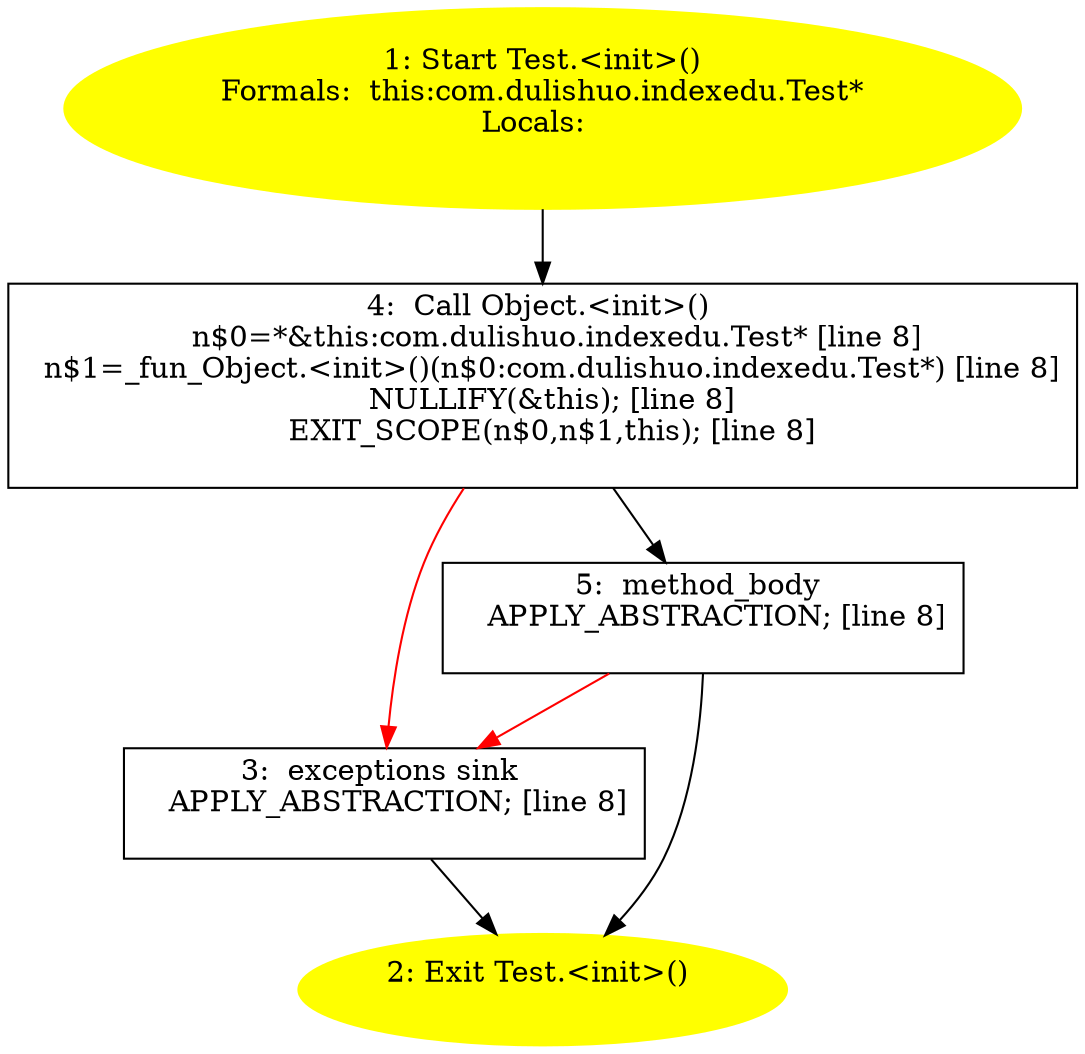 /* @generated */
digraph cfg {
"com.dulishuo.indexedu.Test.<init>().a7cf2deba55073a6c0a24577d7cbef96_1" [label="1: Start Test.<init>()\nFormals:  this:com.dulishuo.indexedu.Test*\nLocals:  \n  " color=yellow style=filled]
	

	 "com.dulishuo.indexedu.Test.<init>().a7cf2deba55073a6c0a24577d7cbef96_1" -> "com.dulishuo.indexedu.Test.<init>().a7cf2deba55073a6c0a24577d7cbef96_4" ;
"com.dulishuo.indexedu.Test.<init>().a7cf2deba55073a6c0a24577d7cbef96_2" [label="2: Exit Test.<init>() \n  " color=yellow style=filled]
	

"com.dulishuo.indexedu.Test.<init>().a7cf2deba55073a6c0a24577d7cbef96_3" [label="3:  exceptions sink \n   APPLY_ABSTRACTION; [line 8]\n " shape="box"]
	

	 "com.dulishuo.indexedu.Test.<init>().a7cf2deba55073a6c0a24577d7cbef96_3" -> "com.dulishuo.indexedu.Test.<init>().a7cf2deba55073a6c0a24577d7cbef96_2" ;
"com.dulishuo.indexedu.Test.<init>().a7cf2deba55073a6c0a24577d7cbef96_4" [label="4:  Call Object.<init>() \n   n$0=*&this:com.dulishuo.indexedu.Test* [line 8]\n  n$1=_fun_Object.<init>()(n$0:com.dulishuo.indexedu.Test*) [line 8]\n  NULLIFY(&this); [line 8]\n  EXIT_SCOPE(n$0,n$1,this); [line 8]\n " shape="box"]
	

	 "com.dulishuo.indexedu.Test.<init>().a7cf2deba55073a6c0a24577d7cbef96_4" -> "com.dulishuo.indexedu.Test.<init>().a7cf2deba55073a6c0a24577d7cbef96_5" ;
	 "com.dulishuo.indexedu.Test.<init>().a7cf2deba55073a6c0a24577d7cbef96_4" -> "com.dulishuo.indexedu.Test.<init>().a7cf2deba55073a6c0a24577d7cbef96_3" [color="red" ];
"com.dulishuo.indexedu.Test.<init>().a7cf2deba55073a6c0a24577d7cbef96_5" [label="5:  method_body \n   APPLY_ABSTRACTION; [line 8]\n " shape="box"]
	

	 "com.dulishuo.indexedu.Test.<init>().a7cf2deba55073a6c0a24577d7cbef96_5" -> "com.dulishuo.indexedu.Test.<init>().a7cf2deba55073a6c0a24577d7cbef96_2" ;
	 "com.dulishuo.indexedu.Test.<init>().a7cf2deba55073a6c0a24577d7cbef96_5" -> "com.dulishuo.indexedu.Test.<init>().a7cf2deba55073a6c0a24577d7cbef96_3" [color="red" ];
}
